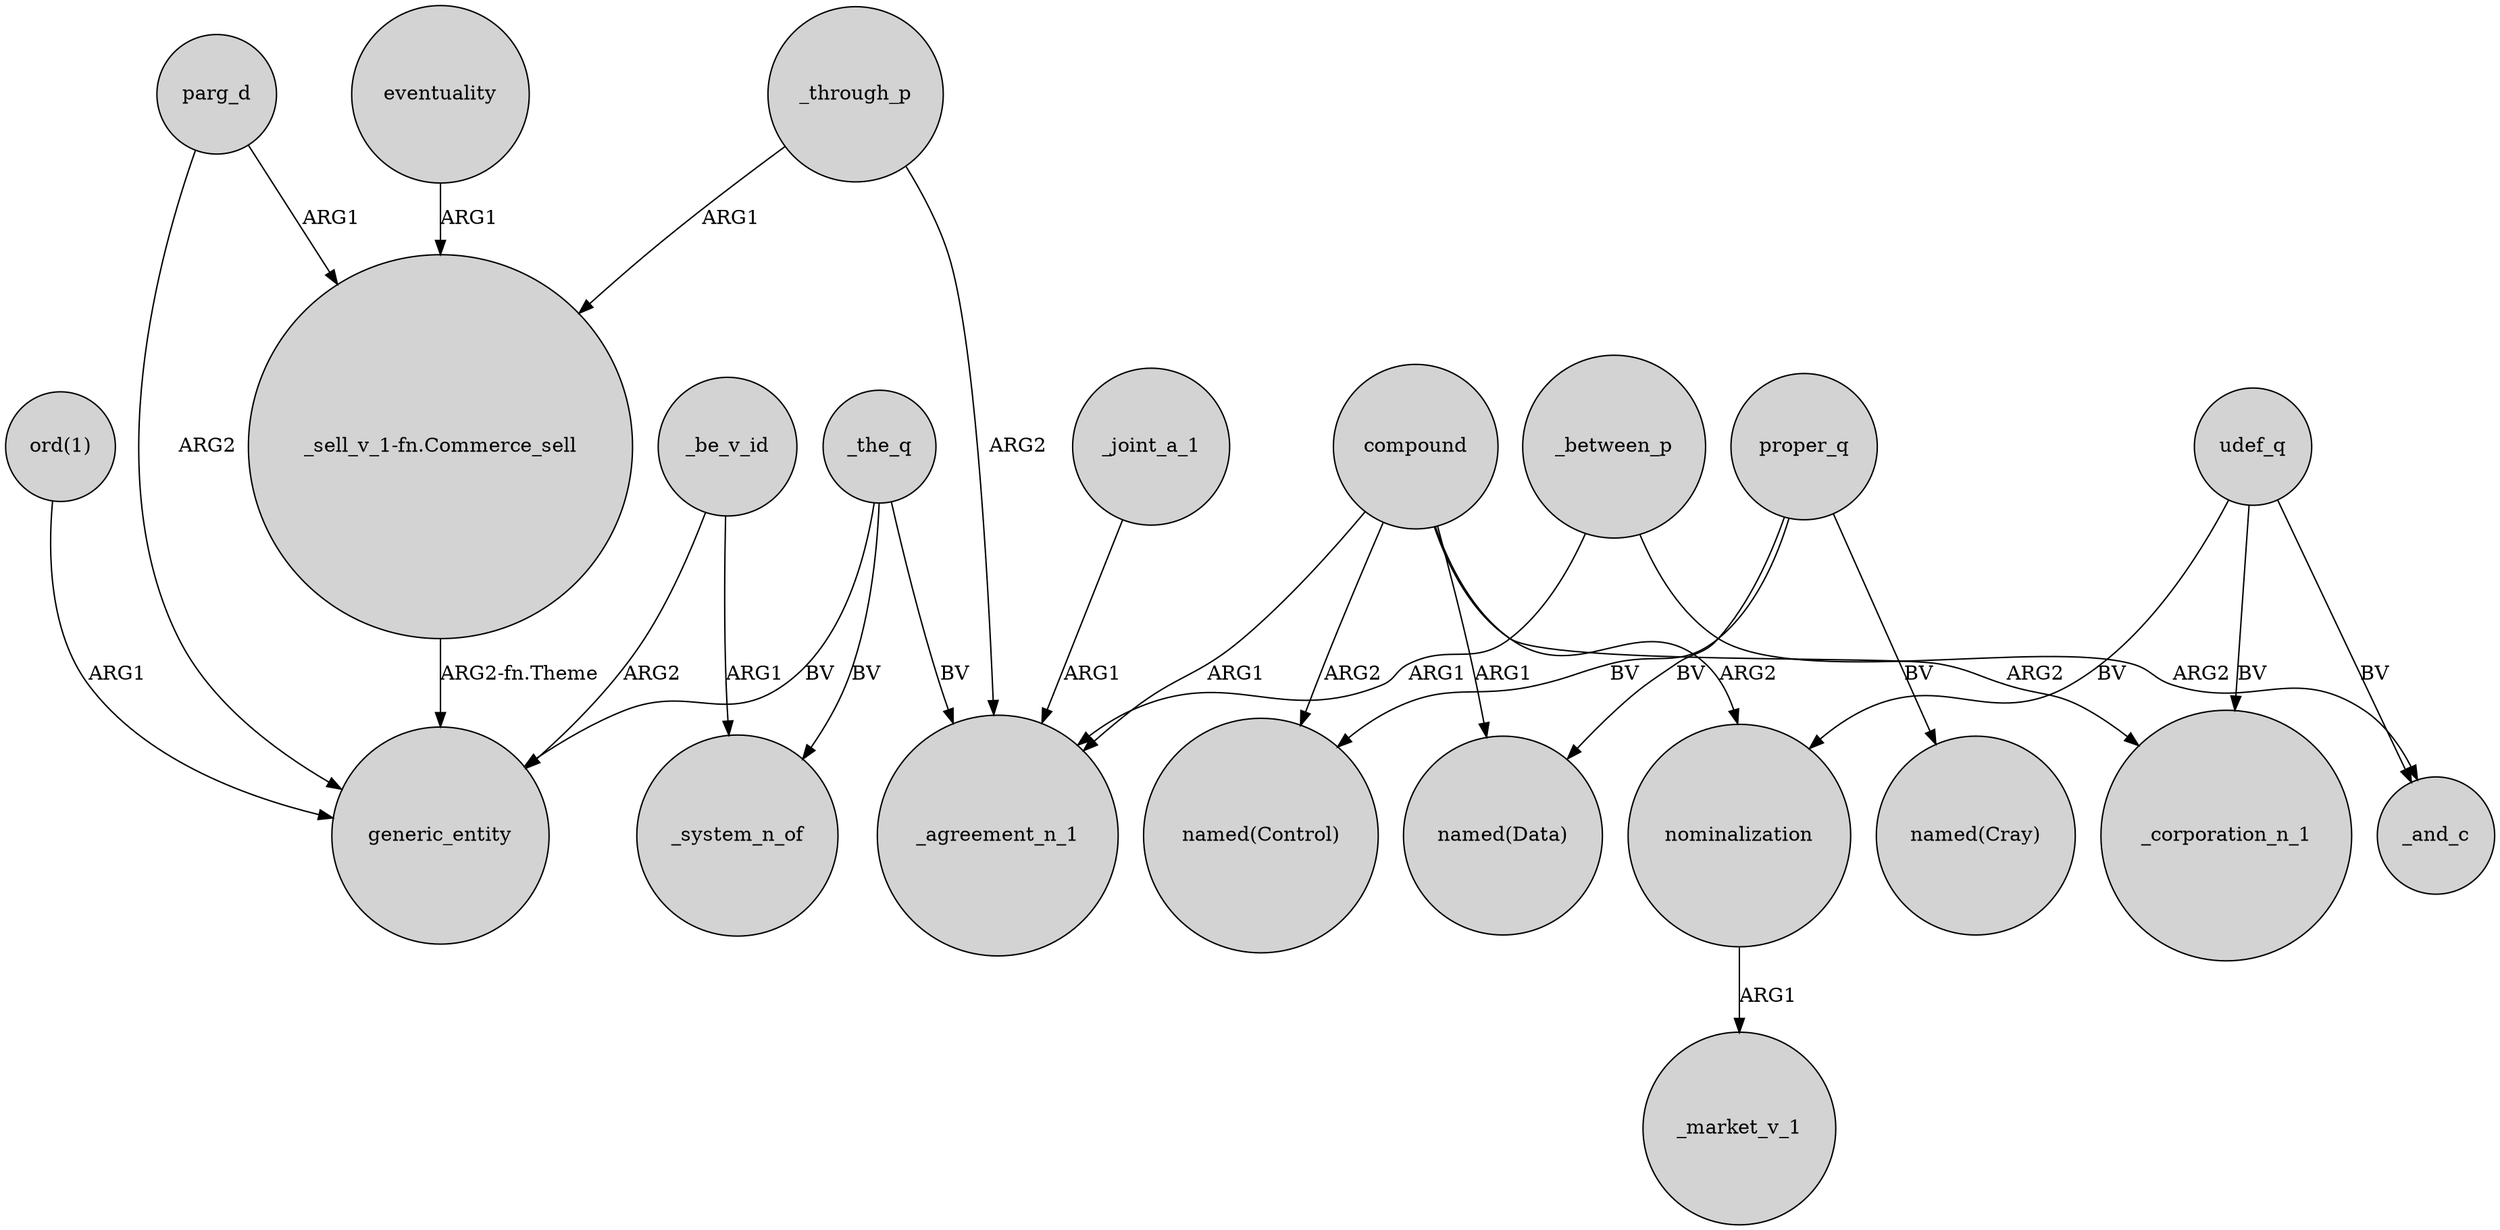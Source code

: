 digraph {
	node [shape=circle style=filled]
	"ord(1)" -> generic_entity [label=ARG1]
	_the_q -> generic_entity [label=BV]
	eventuality -> "_sell_v_1-fn.Commerce_sell" [label=ARG1]
	_joint_a_1 -> _agreement_n_1 [label=ARG1]
	compound -> "named(Control)" [label=ARG2]
	nominalization -> _market_v_1 [label=ARG1]
	parg_d -> generic_entity [label=ARG2]
	_between_p -> _agreement_n_1 [label=ARG1]
	compound -> _corporation_n_1 [label=ARG2]
	parg_d -> "_sell_v_1-fn.Commerce_sell" [label=ARG1]
	proper_q -> "named(Control)" [label=BV]
	compound -> nominalization [label=ARG2]
	_through_p -> _agreement_n_1 [label=ARG2]
	_be_v_id -> generic_entity [label=ARG2]
	"_sell_v_1-fn.Commerce_sell" -> generic_entity [label="ARG2-fn.Theme"]
	udef_q -> _corporation_n_1 [label=BV]
	_be_v_id -> _system_n_of [label=ARG1]
	_through_p -> "_sell_v_1-fn.Commerce_sell" [label=ARG1]
	_the_q -> _agreement_n_1 [label=BV]
	proper_q -> "named(Data)" [label=BV]
	_between_p -> _and_c [label=ARG2]
	compound -> "named(Data)" [label=ARG1]
	compound -> _agreement_n_1 [label=ARG1]
	udef_q -> nominalization [label=BV]
	_the_q -> _system_n_of [label=BV]
	proper_q -> "named(Cray)" [label=BV]
	udef_q -> _and_c [label=BV]
}
